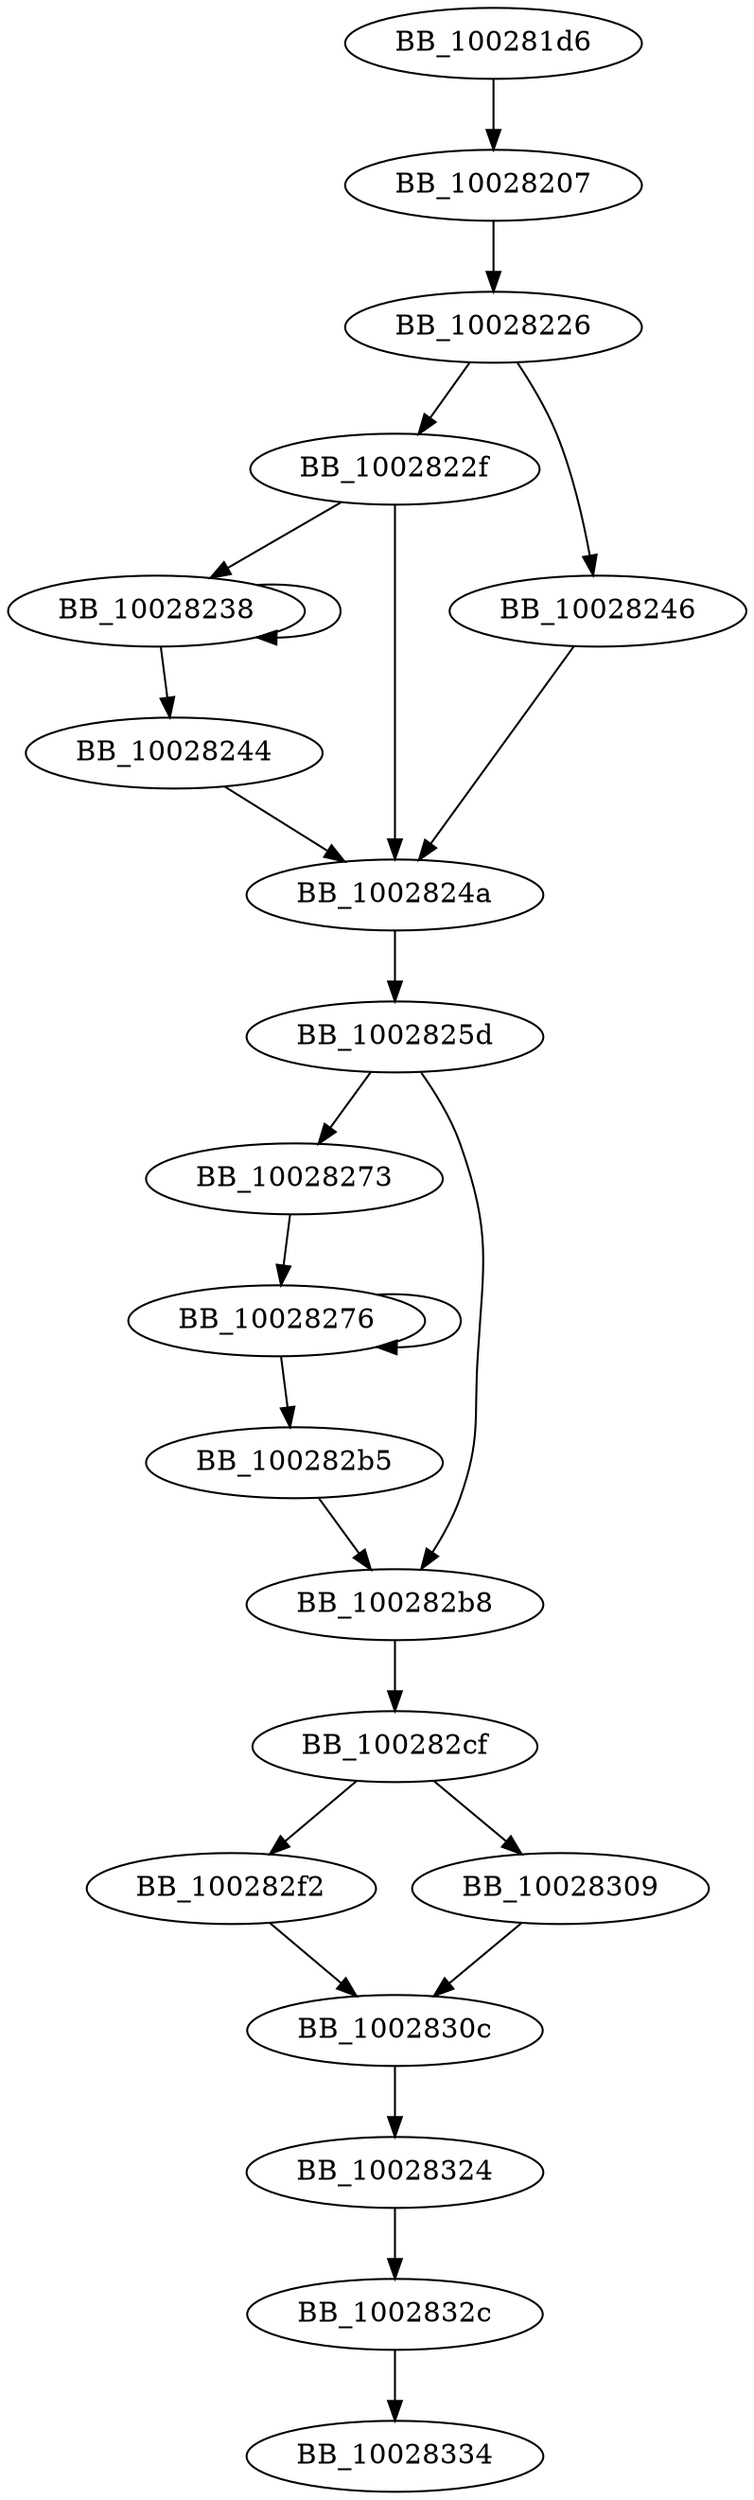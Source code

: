 DiGraph sub_100281D6{
BB_100281d6->BB_10028207
BB_10028207->BB_10028226
BB_10028226->BB_1002822f
BB_10028226->BB_10028246
BB_1002822f->BB_10028238
BB_1002822f->BB_1002824a
BB_10028238->BB_10028238
BB_10028238->BB_10028244
BB_10028244->BB_1002824a
BB_10028246->BB_1002824a
BB_1002824a->BB_1002825d
BB_1002825d->BB_10028273
BB_1002825d->BB_100282b8
BB_10028273->BB_10028276
BB_10028276->BB_10028276
BB_10028276->BB_100282b5
BB_100282b5->BB_100282b8
BB_100282b8->BB_100282cf
BB_100282cf->BB_100282f2
BB_100282cf->BB_10028309
BB_100282f2->BB_1002830c
BB_10028309->BB_1002830c
BB_1002830c->BB_10028324
BB_10028324->BB_1002832c
BB_1002832c->BB_10028334
}
